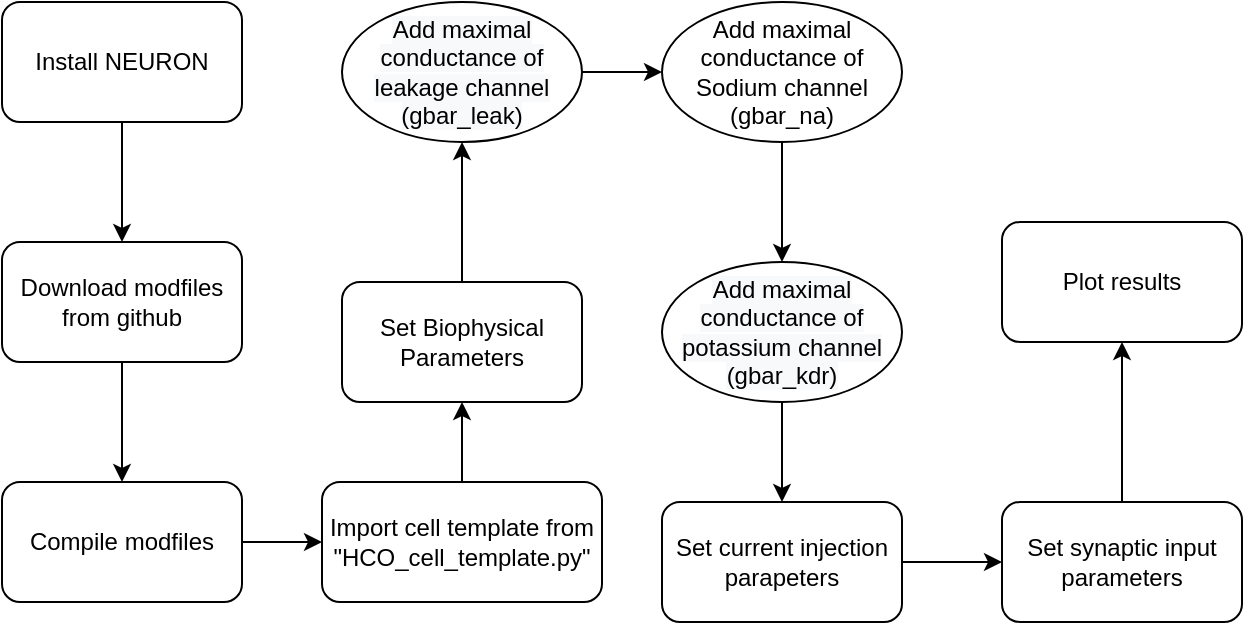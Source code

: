 <mxfile version="20.5.3" type="github">
  <diagram id="C5RBs43oDa-KdzZeNtuy" name="Page-1">
    <mxGraphModel dx="687" dy="527" grid="1" gridSize="10" guides="1" tooltips="1" connect="1" arrows="1" fold="1" page="1" pageScale="1" pageWidth="827" pageHeight="1169" math="0" shadow="0">
      <root>
        <mxCell id="WIyWlLk6GJQsqaUBKTNV-0" />
        <mxCell id="WIyWlLk6GJQsqaUBKTNV-1" parent="WIyWlLk6GJQsqaUBKTNV-0" />
        <mxCell id="S3W0RM0Gtapi5kBxVmuu-2" value="" style="edgeStyle=orthogonalEdgeStyle;rounded=0;orthogonalLoop=1;jettySize=auto;html=1;" edge="1" parent="WIyWlLk6GJQsqaUBKTNV-1" source="S3W0RM0Gtapi5kBxVmuu-0" target="S3W0RM0Gtapi5kBxVmuu-1">
          <mxGeometry relative="1" as="geometry" />
        </mxCell>
        <mxCell id="S3W0RM0Gtapi5kBxVmuu-0" value="Install NEURON" style="rounded=1;whiteSpace=wrap;html=1;" vertex="1" parent="WIyWlLk6GJQsqaUBKTNV-1">
          <mxGeometry x="130" y="50" width="120" height="60" as="geometry" />
        </mxCell>
        <mxCell id="S3W0RM0Gtapi5kBxVmuu-4" value="" style="edgeStyle=orthogonalEdgeStyle;rounded=0;orthogonalLoop=1;jettySize=auto;html=1;" edge="1" parent="WIyWlLk6GJQsqaUBKTNV-1" source="S3W0RM0Gtapi5kBxVmuu-1" target="S3W0RM0Gtapi5kBxVmuu-3">
          <mxGeometry relative="1" as="geometry" />
        </mxCell>
        <mxCell id="S3W0RM0Gtapi5kBxVmuu-1" value="Download modfiles from github" style="rounded=1;whiteSpace=wrap;html=1;" vertex="1" parent="WIyWlLk6GJQsqaUBKTNV-1">
          <mxGeometry x="130" y="170" width="120" height="60" as="geometry" />
        </mxCell>
        <mxCell id="S3W0RM0Gtapi5kBxVmuu-6" value="" style="edgeStyle=orthogonalEdgeStyle;rounded=0;orthogonalLoop=1;jettySize=auto;html=1;" edge="1" parent="WIyWlLk6GJQsqaUBKTNV-1" source="S3W0RM0Gtapi5kBxVmuu-3" target="S3W0RM0Gtapi5kBxVmuu-5">
          <mxGeometry relative="1" as="geometry" />
        </mxCell>
        <mxCell id="S3W0RM0Gtapi5kBxVmuu-3" value="Compile modfiles" style="rounded=1;whiteSpace=wrap;html=1;" vertex="1" parent="WIyWlLk6GJQsqaUBKTNV-1">
          <mxGeometry x="130" y="290" width="120" height="60" as="geometry" />
        </mxCell>
        <mxCell id="S3W0RM0Gtapi5kBxVmuu-8" value="" style="edgeStyle=orthogonalEdgeStyle;rounded=0;orthogonalLoop=1;jettySize=auto;html=1;" edge="1" parent="WIyWlLk6GJQsqaUBKTNV-1" source="S3W0RM0Gtapi5kBxVmuu-5" target="S3W0RM0Gtapi5kBxVmuu-7">
          <mxGeometry relative="1" as="geometry" />
        </mxCell>
        <mxCell id="S3W0RM0Gtapi5kBxVmuu-5" value="Import cell template from &quot;HCO_cell_template.py&quot;" style="rounded=1;whiteSpace=wrap;html=1;" vertex="1" parent="WIyWlLk6GJQsqaUBKTNV-1">
          <mxGeometry x="290" y="290" width="140" height="60" as="geometry" />
        </mxCell>
        <mxCell id="S3W0RM0Gtapi5kBxVmuu-24" value="" style="edgeStyle=orthogonalEdgeStyle;rounded=0;orthogonalLoop=1;jettySize=auto;html=1;" edge="1" parent="WIyWlLk6GJQsqaUBKTNV-1" source="S3W0RM0Gtapi5kBxVmuu-7" target="S3W0RM0Gtapi5kBxVmuu-23">
          <mxGeometry relative="1" as="geometry" />
        </mxCell>
        <mxCell id="S3W0RM0Gtapi5kBxVmuu-7" value="Set Biophysical Parameters" style="rounded=1;whiteSpace=wrap;html=1;" vertex="1" parent="WIyWlLk6GJQsqaUBKTNV-1">
          <mxGeometry x="300" y="190" width="120" height="60" as="geometry" />
        </mxCell>
        <mxCell id="S3W0RM0Gtapi5kBxVmuu-32" value="" style="edgeStyle=orthogonalEdgeStyle;rounded=0;orthogonalLoop=1;jettySize=auto;html=1;" edge="1" parent="WIyWlLk6GJQsqaUBKTNV-1" source="S3W0RM0Gtapi5kBxVmuu-17" target="S3W0RM0Gtapi5kBxVmuu-31">
          <mxGeometry relative="1" as="geometry" />
        </mxCell>
        <mxCell id="S3W0RM0Gtapi5kBxVmuu-17" value="Set current injection parapeters" style="rounded=1;whiteSpace=wrap;html=1;" vertex="1" parent="WIyWlLk6GJQsqaUBKTNV-1">
          <mxGeometry x="460" y="300" width="120" height="60" as="geometry" />
        </mxCell>
        <mxCell id="S3W0RM0Gtapi5kBxVmuu-27" value="" style="edgeStyle=orthogonalEdgeStyle;rounded=0;orthogonalLoop=1;jettySize=auto;html=1;" edge="1" parent="WIyWlLk6GJQsqaUBKTNV-1" source="S3W0RM0Gtapi5kBxVmuu-23" target="S3W0RM0Gtapi5kBxVmuu-26">
          <mxGeometry relative="1" as="geometry" />
        </mxCell>
        <mxCell id="S3W0RM0Gtapi5kBxVmuu-23" value="&lt;meta charset=&quot;utf-8&quot;&gt;&lt;span style=&quot;color: rgb(0, 0, 0); font-family: Helvetica; font-size: 12px; font-style: normal; font-variant-ligatures: normal; font-variant-caps: normal; font-weight: 400; letter-spacing: normal; orphans: 2; text-align: center; text-indent: 0px; text-transform: none; widows: 2; word-spacing: 0px; -webkit-text-stroke-width: 0px; background-color: rgb(248, 249, 250); text-decoration-thickness: initial; text-decoration-style: initial; text-decoration-color: initial; float: none; display: inline !important;&quot;&gt;Add maximal conductance of leakage channel (gbar_leak)&lt;/span&gt;" style="ellipse;whiteSpace=wrap;html=1;rounded=1;" vertex="1" parent="WIyWlLk6GJQsqaUBKTNV-1">
          <mxGeometry x="300" y="50" width="120" height="70" as="geometry" />
        </mxCell>
        <mxCell id="S3W0RM0Gtapi5kBxVmuu-29" value="" style="edgeStyle=orthogonalEdgeStyle;rounded=0;orthogonalLoop=1;jettySize=auto;html=1;" edge="1" parent="WIyWlLk6GJQsqaUBKTNV-1" source="S3W0RM0Gtapi5kBxVmuu-26" target="S3W0RM0Gtapi5kBxVmuu-28">
          <mxGeometry relative="1" as="geometry" />
        </mxCell>
        <mxCell id="S3W0RM0Gtapi5kBxVmuu-26" value="Add maximal conductance of Sodium channel (gbar_na)" style="ellipse;whiteSpace=wrap;html=1;rounded=1;" vertex="1" parent="WIyWlLk6GJQsqaUBKTNV-1">
          <mxGeometry x="460" y="50" width="120" height="70" as="geometry" />
        </mxCell>
        <mxCell id="S3W0RM0Gtapi5kBxVmuu-30" value="" style="edgeStyle=orthogonalEdgeStyle;rounded=0;orthogonalLoop=1;jettySize=auto;html=1;" edge="1" parent="WIyWlLk6GJQsqaUBKTNV-1" source="S3W0RM0Gtapi5kBxVmuu-28" target="S3W0RM0Gtapi5kBxVmuu-17">
          <mxGeometry relative="1" as="geometry" />
        </mxCell>
        <mxCell id="S3W0RM0Gtapi5kBxVmuu-28" value="&lt;meta charset=&quot;utf-8&quot;&gt;&lt;span style=&quot;color: rgb(0, 0, 0); font-family: Helvetica; font-size: 12px; font-style: normal; font-variant-ligatures: normal; font-variant-caps: normal; font-weight: 400; letter-spacing: normal; orphans: 2; text-align: center; text-indent: 0px; text-transform: none; widows: 2; word-spacing: 0px; -webkit-text-stroke-width: 0px; background-color: rgb(248, 249, 250); text-decoration-thickness: initial; text-decoration-style: initial; text-decoration-color: initial; float: none; display: inline !important;&quot;&gt;Add maximal conductance of potassium channel (gbar_kdr)&lt;/span&gt;" style="ellipse;whiteSpace=wrap;html=1;rounded=1;" vertex="1" parent="WIyWlLk6GJQsqaUBKTNV-1">
          <mxGeometry x="460" y="180" width="120" height="70" as="geometry" />
        </mxCell>
        <mxCell id="S3W0RM0Gtapi5kBxVmuu-34" value="" style="edgeStyle=orthogonalEdgeStyle;rounded=0;orthogonalLoop=1;jettySize=auto;html=1;" edge="1" parent="WIyWlLk6GJQsqaUBKTNV-1" source="S3W0RM0Gtapi5kBxVmuu-31" target="S3W0RM0Gtapi5kBxVmuu-33">
          <mxGeometry relative="1" as="geometry" />
        </mxCell>
        <mxCell id="S3W0RM0Gtapi5kBxVmuu-31" value="Set synaptic input parameters" style="whiteSpace=wrap;html=1;rounded=1;" vertex="1" parent="WIyWlLk6GJQsqaUBKTNV-1">
          <mxGeometry x="630" y="300" width="120" height="60" as="geometry" />
        </mxCell>
        <mxCell id="S3W0RM0Gtapi5kBxVmuu-33" value="Plot results" style="whiteSpace=wrap;html=1;rounded=1;" vertex="1" parent="WIyWlLk6GJQsqaUBKTNV-1">
          <mxGeometry x="630" y="160" width="120" height="60" as="geometry" />
        </mxCell>
      </root>
    </mxGraphModel>
  </diagram>
</mxfile>

